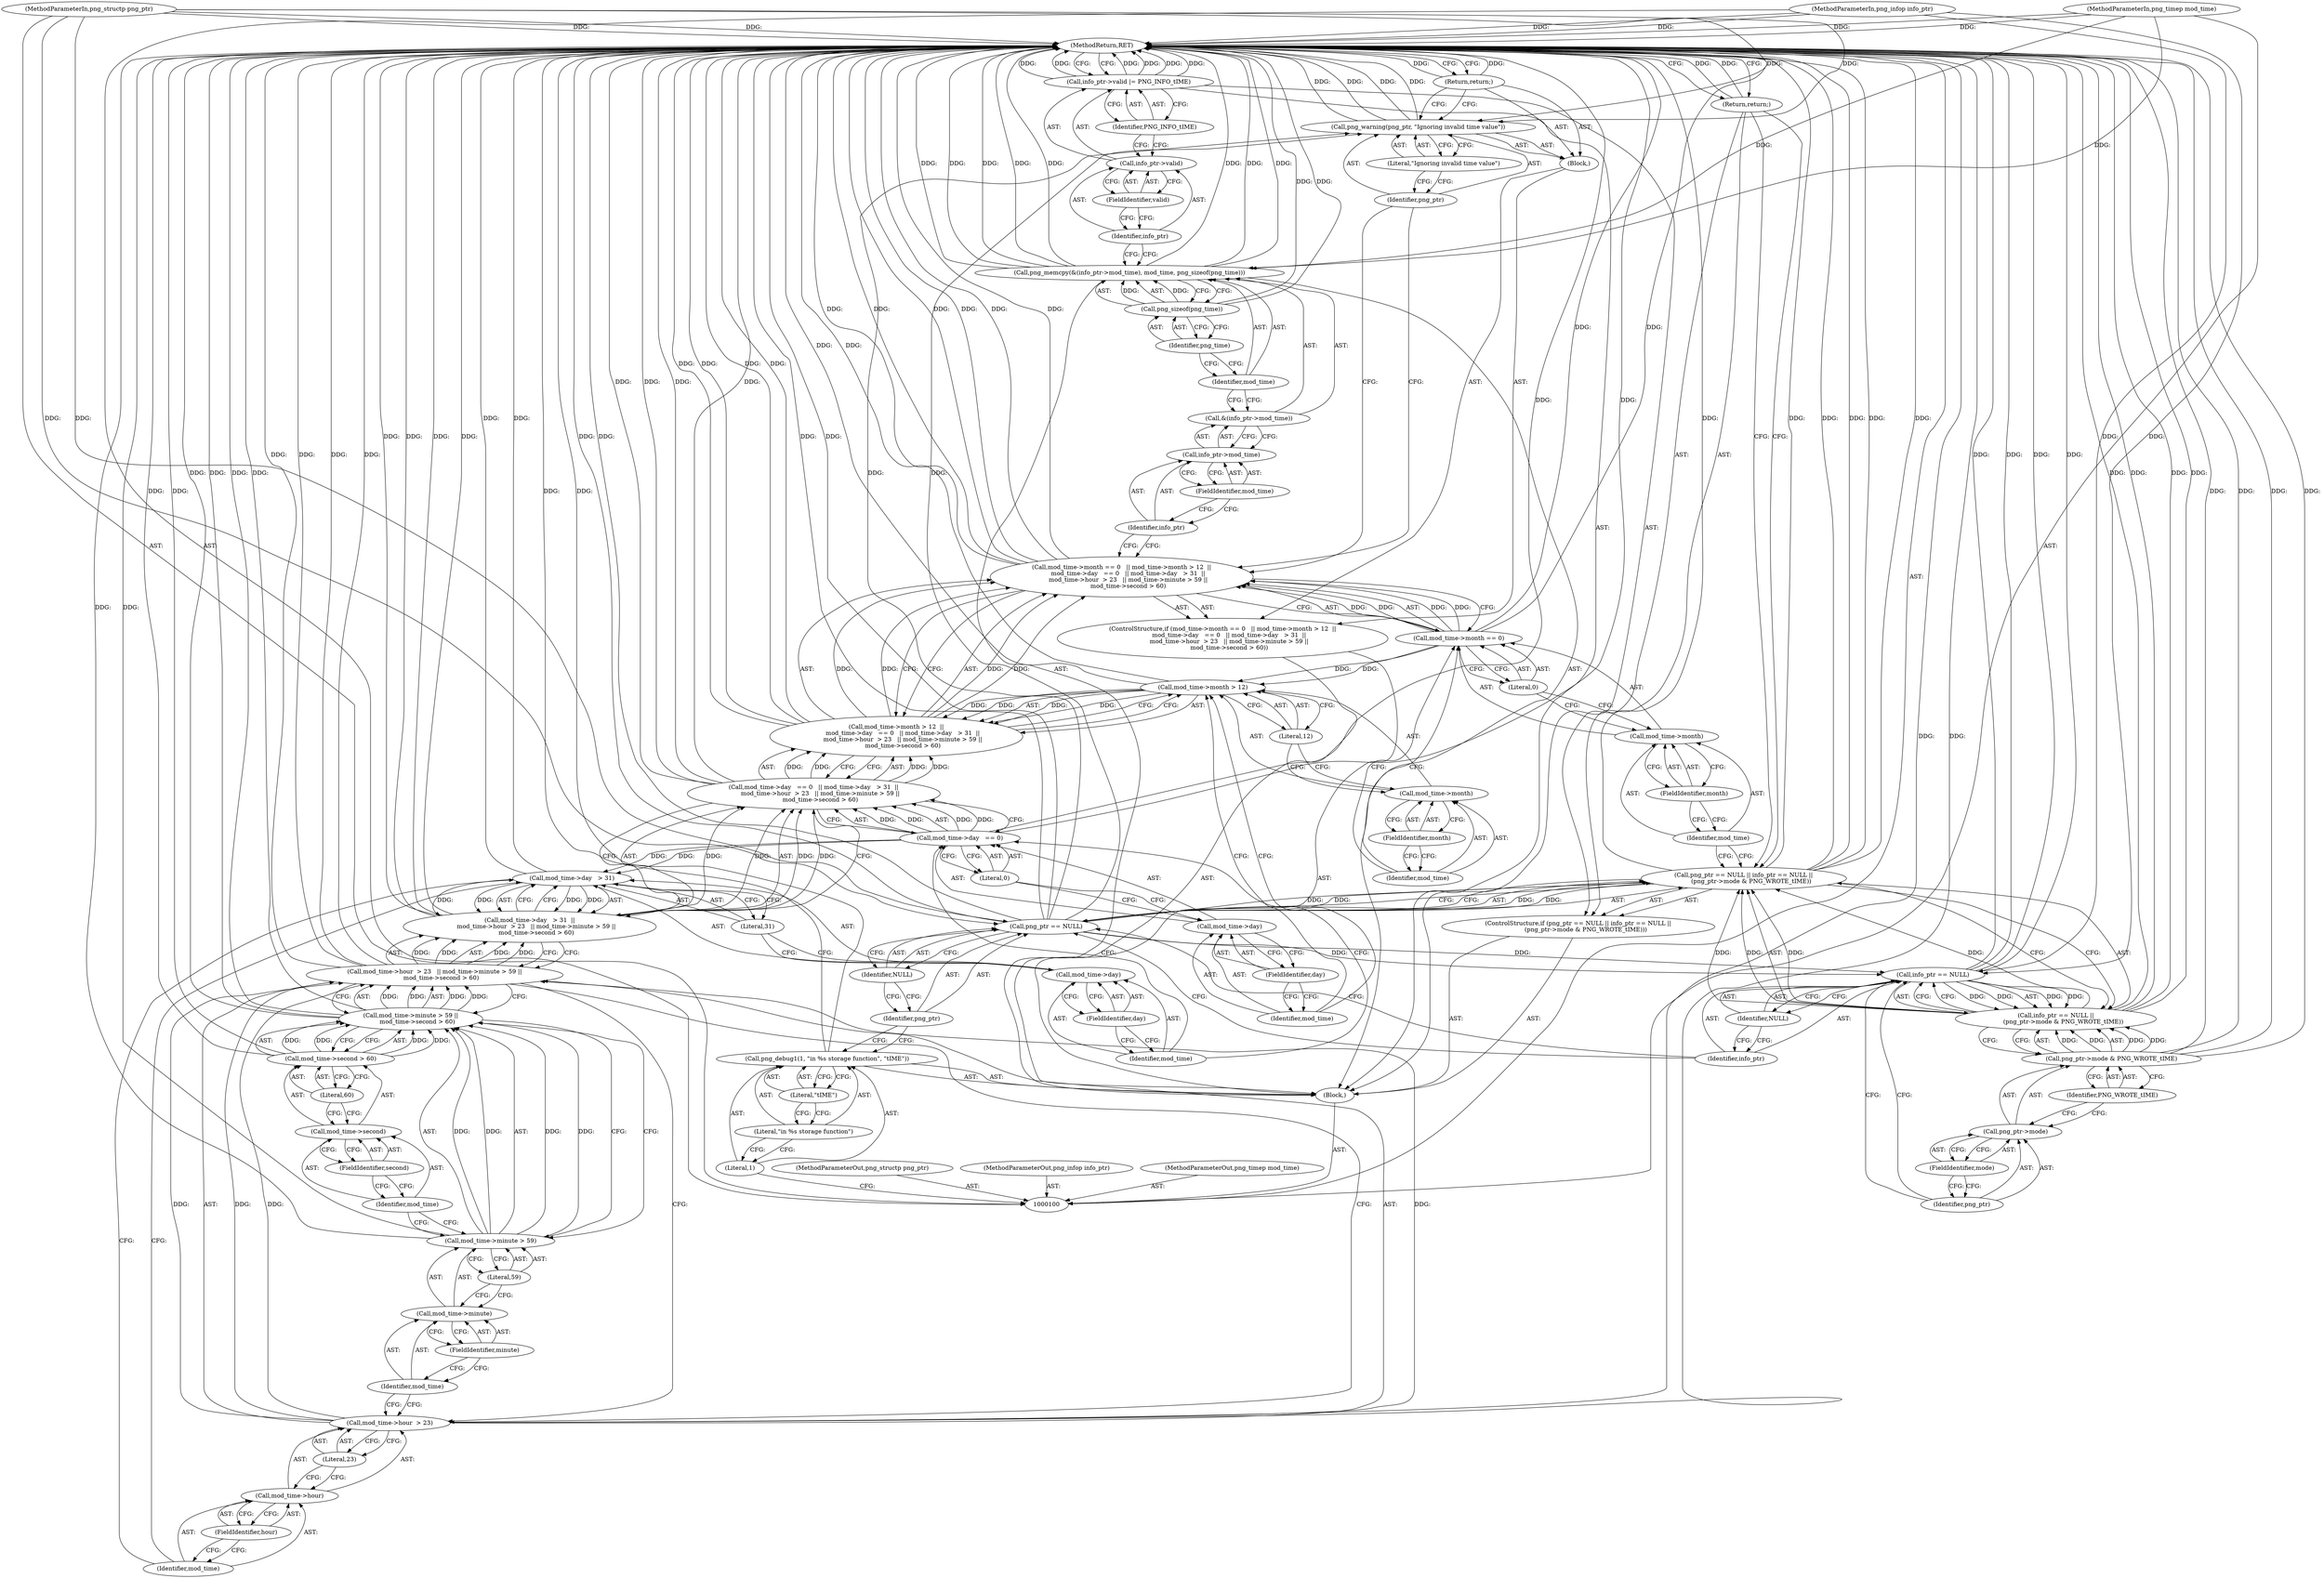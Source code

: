 digraph "0_Chrome_7f3d85b096f66870a15b37c2f40b219b2e292693_22" {
"1000184" [label="(MethodReturn,RET)"];
"1000101" [label="(MethodParameterIn,png_structp png_ptr)"];
"1000248" [label="(MethodParameterOut,png_structp png_ptr)"];
"1000102" [label="(MethodParameterIn,png_infop info_ptr)"];
"1000249" [label="(MethodParameterOut,png_infop info_ptr)"];
"1000103" [label="(MethodParameterIn,png_timep mod_time)"];
"1000250" [label="(MethodParameterOut,png_timep mod_time)"];
"1000141" [label="(FieldIdentifier,day)"];
"1000142" [label="(Literal,0)"];
"1000143" [label="(Call,mod_time->day   > 31  ||\n       mod_time->hour  > 23   || mod_time->minute > 59 ||\n       mod_time->second > 60)"];
"1000144" [label="(Call,mod_time->day   > 31)"];
"1000145" [label="(Call,mod_time->day)"];
"1000146" [label="(Identifier,mod_time)"];
"1000147" [label="(FieldIdentifier,day)"];
"1000148" [label="(Literal,31)"];
"1000137" [label="(Call,mod_time->day   == 0   || mod_time->day   > 31  ||\n       mod_time->hour  > 23   || mod_time->minute > 59 ||\n       mod_time->second > 60)"];
"1000138" [label="(Call,mod_time->day   == 0)"];
"1000139" [label="(Call,mod_time->day)"];
"1000140" [label="(Identifier,mod_time)"];
"1000153" [label="(FieldIdentifier,hour)"];
"1000154" [label="(Literal,23)"];
"1000155" [label="(Call,mod_time->minute > 59 ||\n       mod_time->second > 60)"];
"1000156" [label="(Call,mod_time->minute > 59)"];
"1000157" [label="(Call,mod_time->minute)"];
"1000158" [label="(Identifier,mod_time)"];
"1000159" [label="(FieldIdentifier,minute)"];
"1000160" [label="(Literal,59)"];
"1000149" [label="(Call,mod_time->hour  > 23   || mod_time->minute > 59 ||\n       mod_time->second > 60)"];
"1000150" [label="(Call,mod_time->hour  > 23)"];
"1000151" [label="(Call,mod_time->hour)"];
"1000152" [label="(Identifier,mod_time)"];
"1000164" [label="(FieldIdentifier,second)"];
"1000165" [label="(Literal,60)"];
"1000161" [label="(Call,mod_time->second > 60)"];
"1000162" [label="(Call,mod_time->second)"];
"1000163" [label="(Identifier,mod_time)"];
"1000166" [label="(Block,)"];
"1000168" [label="(Identifier,png_ptr)"];
"1000169" [label="(Literal,\"Ignoring invalid time value\")"];
"1000167" [label="(Call,png_warning(png_ptr, \"Ignoring invalid time value\"))"];
"1000170" [label="(Return,return;)"];
"1000172" [label="(Call,&(info_ptr->mod_time))"];
"1000173" [label="(Call,info_ptr->mod_time)"];
"1000174" [label="(Identifier,info_ptr)"];
"1000175" [label="(FieldIdentifier,mod_time)"];
"1000176" [label="(Identifier,mod_time)"];
"1000171" [label="(Call,png_memcpy(&(info_ptr->mod_time), mod_time, png_sizeof(png_time)))"];
"1000177" [label="(Call,png_sizeof(png_time))"];
"1000178" [label="(Identifier,png_time)"];
"1000182" [label="(FieldIdentifier,valid)"];
"1000183" [label="(Identifier,PNG_INFO_tIME)"];
"1000179" [label="(Call,info_ptr->valid |= PNG_INFO_tIME)"];
"1000180" [label="(Call,info_ptr->valid)"];
"1000181" [label="(Identifier,info_ptr)"];
"1000104" [label="(Block,)"];
"1000106" [label="(Literal,1)"];
"1000107" [label="(Literal,\"in %s storage function\")"];
"1000105" [label="(Call,png_debug1(1, \"in %s storage function\", \"tIME\"))"];
"1000108" [label="(Literal,\"tIME\")"];
"1000113" [label="(Identifier,NULL)"];
"1000114" [label="(Call,info_ptr == NULL ||\n        (png_ptr->mode & PNG_WROTE_tIME))"];
"1000115" [label="(Call,info_ptr == NULL)"];
"1000116" [label="(Identifier,info_ptr)"];
"1000109" [label="(ControlStructure,if (png_ptr == NULL || info_ptr == NULL ||\n        (png_ptr->mode & PNG_WROTE_tIME)))"];
"1000117" [label="(Identifier,NULL)"];
"1000110" [label="(Call,png_ptr == NULL || info_ptr == NULL ||\n        (png_ptr->mode & PNG_WROTE_tIME))"];
"1000111" [label="(Call,png_ptr == NULL)"];
"1000112" [label="(Identifier,png_ptr)"];
"1000121" [label="(FieldIdentifier,mode)"];
"1000122" [label="(Identifier,PNG_WROTE_tIME)"];
"1000118" [label="(Call,png_ptr->mode & PNG_WROTE_tIME)"];
"1000119" [label="(Call,png_ptr->mode)"];
"1000120" [label="(Identifier,png_ptr)"];
"1000123" [label="(Return,return;)"];
"1000129" [label="(FieldIdentifier,month)"];
"1000130" [label="(Literal,0)"];
"1000124" [label="(ControlStructure,if (mod_time->month == 0   || mod_time->month > 12  ||\n       mod_time->day   == 0   || mod_time->day   > 31  ||\n       mod_time->hour  > 23   || mod_time->minute > 59 ||\n       mod_time->second > 60))"];
"1000131" [label="(Call,mod_time->month > 12  ||\n       mod_time->day   == 0   || mod_time->day   > 31  ||\n       mod_time->hour  > 23   || mod_time->minute > 59 ||\n       mod_time->second > 60)"];
"1000132" [label="(Call,mod_time->month > 12)"];
"1000133" [label="(Call,mod_time->month)"];
"1000134" [label="(Identifier,mod_time)"];
"1000135" [label="(FieldIdentifier,month)"];
"1000136" [label="(Literal,12)"];
"1000125" [label="(Call,mod_time->month == 0   || mod_time->month > 12  ||\n       mod_time->day   == 0   || mod_time->day   > 31  ||\n       mod_time->hour  > 23   || mod_time->minute > 59 ||\n       mod_time->second > 60)"];
"1000126" [label="(Call,mod_time->month == 0)"];
"1000127" [label="(Call,mod_time->month)"];
"1000128" [label="(Identifier,mod_time)"];
"1000184" -> "1000100"  [label="AST: "];
"1000184" -> "1000123"  [label="CFG: "];
"1000184" -> "1000170"  [label="CFG: "];
"1000184" -> "1000179"  [label="CFG: "];
"1000171" -> "1000184"  [label="DDG: "];
"1000171" -> "1000184"  [label="DDG: "];
"1000171" -> "1000184"  [label="DDG: "];
"1000171" -> "1000184"  [label="DDG: "];
"1000125" -> "1000184"  [label="DDG: "];
"1000125" -> "1000184"  [label="DDG: "];
"1000125" -> "1000184"  [label="DDG: "];
"1000150" -> "1000184"  [label="DDG: "];
"1000156" -> "1000184"  [label="DDG: "];
"1000179" -> "1000184"  [label="DDG: "];
"1000179" -> "1000184"  [label="DDG: "];
"1000179" -> "1000184"  [label="DDG: "];
"1000105" -> "1000184"  [label="DDG: "];
"1000110" -> "1000184"  [label="DDG: "];
"1000110" -> "1000184"  [label="DDG: "];
"1000110" -> "1000184"  [label="DDG: "];
"1000126" -> "1000184"  [label="DDG: "];
"1000114" -> "1000184"  [label="DDG: "];
"1000114" -> "1000184"  [label="DDG: "];
"1000118" -> "1000184"  [label="DDG: "];
"1000118" -> "1000184"  [label="DDG: "];
"1000161" -> "1000184"  [label="DDG: "];
"1000131" -> "1000184"  [label="DDG: "];
"1000131" -> "1000184"  [label="DDG: "];
"1000177" -> "1000184"  [label="DDG: "];
"1000115" -> "1000184"  [label="DDG: "];
"1000115" -> "1000184"  [label="DDG: "];
"1000167" -> "1000184"  [label="DDG: "];
"1000167" -> "1000184"  [label="DDG: "];
"1000138" -> "1000184"  [label="DDG: "];
"1000149" -> "1000184"  [label="DDG: "];
"1000149" -> "1000184"  [label="DDG: "];
"1000103" -> "1000184"  [label="DDG: "];
"1000143" -> "1000184"  [label="DDG: "];
"1000143" -> "1000184"  [label="DDG: "];
"1000132" -> "1000184"  [label="DDG: "];
"1000102" -> "1000184"  [label="DDG: "];
"1000111" -> "1000184"  [label="DDG: "];
"1000111" -> "1000184"  [label="DDG: "];
"1000101" -> "1000184"  [label="DDG: "];
"1000137" -> "1000184"  [label="DDG: "];
"1000137" -> "1000184"  [label="DDG: "];
"1000144" -> "1000184"  [label="DDG: "];
"1000155" -> "1000184"  [label="DDG: "];
"1000155" -> "1000184"  [label="DDG: "];
"1000170" -> "1000184"  [label="DDG: "];
"1000123" -> "1000184"  [label="DDG: "];
"1000101" -> "1000100"  [label="AST: "];
"1000101" -> "1000184"  [label="DDG: "];
"1000101" -> "1000111"  [label="DDG: "];
"1000101" -> "1000167"  [label="DDG: "];
"1000248" -> "1000100"  [label="AST: "];
"1000102" -> "1000100"  [label="AST: "];
"1000102" -> "1000184"  [label="DDG: "];
"1000102" -> "1000115"  [label="DDG: "];
"1000249" -> "1000100"  [label="AST: "];
"1000103" -> "1000100"  [label="AST: "];
"1000103" -> "1000184"  [label="DDG: "];
"1000103" -> "1000171"  [label="DDG: "];
"1000250" -> "1000100"  [label="AST: "];
"1000141" -> "1000139"  [label="AST: "];
"1000141" -> "1000140"  [label="CFG: "];
"1000139" -> "1000141"  [label="CFG: "];
"1000142" -> "1000138"  [label="AST: "];
"1000142" -> "1000139"  [label="CFG: "];
"1000138" -> "1000142"  [label="CFG: "];
"1000143" -> "1000137"  [label="AST: "];
"1000143" -> "1000144"  [label="CFG: "];
"1000143" -> "1000149"  [label="CFG: "];
"1000144" -> "1000143"  [label="AST: "];
"1000149" -> "1000143"  [label="AST: "];
"1000137" -> "1000143"  [label="CFG: "];
"1000143" -> "1000184"  [label="DDG: "];
"1000143" -> "1000184"  [label="DDG: "];
"1000143" -> "1000137"  [label="DDG: "];
"1000143" -> "1000137"  [label="DDG: "];
"1000144" -> "1000143"  [label="DDG: "];
"1000144" -> "1000143"  [label="DDG: "];
"1000149" -> "1000143"  [label="DDG: "];
"1000149" -> "1000143"  [label="DDG: "];
"1000144" -> "1000143"  [label="AST: "];
"1000144" -> "1000148"  [label="CFG: "];
"1000145" -> "1000144"  [label="AST: "];
"1000148" -> "1000144"  [label="AST: "];
"1000152" -> "1000144"  [label="CFG: "];
"1000143" -> "1000144"  [label="CFG: "];
"1000144" -> "1000184"  [label="DDG: "];
"1000144" -> "1000143"  [label="DDG: "];
"1000144" -> "1000143"  [label="DDG: "];
"1000138" -> "1000144"  [label="DDG: "];
"1000145" -> "1000144"  [label="AST: "];
"1000145" -> "1000147"  [label="CFG: "];
"1000146" -> "1000145"  [label="AST: "];
"1000147" -> "1000145"  [label="AST: "];
"1000148" -> "1000145"  [label="CFG: "];
"1000146" -> "1000145"  [label="AST: "];
"1000146" -> "1000138"  [label="CFG: "];
"1000147" -> "1000146"  [label="CFG: "];
"1000147" -> "1000145"  [label="AST: "];
"1000147" -> "1000146"  [label="CFG: "];
"1000145" -> "1000147"  [label="CFG: "];
"1000148" -> "1000144"  [label="AST: "];
"1000148" -> "1000145"  [label="CFG: "];
"1000144" -> "1000148"  [label="CFG: "];
"1000137" -> "1000131"  [label="AST: "];
"1000137" -> "1000138"  [label="CFG: "];
"1000137" -> "1000143"  [label="CFG: "];
"1000138" -> "1000137"  [label="AST: "];
"1000143" -> "1000137"  [label="AST: "];
"1000131" -> "1000137"  [label="CFG: "];
"1000137" -> "1000184"  [label="DDG: "];
"1000137" -> "1000184"  [label="DDG: "];
"1000137" -> "1000131"  [label="DDG: "];
"1000137" -> "1000131"  [label="DDG: "];
"1000138" -> "1000137"  [label="DDG: "];
"1000138" -> "1000137"  [label="DDG: "];
"1000143" -> "1000137"  [label="DDG: "];
"1000143" -> "1000137"  [label="DDG: "];
"1000138" -> "1000137"  [label="AST: "];
"1000138" -> "1000142"  [label="CFG: "];
"1000139" -> "1000138"  [label="AST: "];
"1000142" -> "1000138"  [label="AST: "];
"1000146" -> "1000138"  [label="CFG: "];
"1000137" -> "1000138"  [label="CFG: "];
"1000138" -> "1000184"  [label="DDG: "];
"1000138" -> "1000137"  [label="DDG: "];
"1000138" -> "1000137"  [label="DDG: "];
"1000138" -> "1000144"  [label="DDG: "];
"1000139" -> "1000138"  [label="AST: "];
"1000139" -> "1000141"  [label="CFG: "];
"1000140" -> "1000139"  [label="AST: "];
"1000141" -> "1000139"  [label="AST: "];
"1000142" -> "1000139"  [label="CFG: "];
"1000140" -> "1000139"  [label="AST: "];
"1000140" -> "1000132"  [label="CFG: "];
"1000141" -> "1000140"  [label="CFG: "];
"1000153" -> "1000151"  [label="AST: "];
"1000153" -> "1000152"  [label="CFG: "];
"1000151" -> "1000153"  [label="CFG: "];
"1000154" -> "1000150"  [label="AST: "];
"1000154" -> "1000151"  [label="CFG: "];
"1000150" -> "1000154"  [label="CFG: "];
"1000155" -> "1000149"  [label="AST: "];
"1000155" -> "1000156"  [label="CFG: "];
"1000155" -> "1000161"  [label="CFG: "];
"1000156" -> "1000155"  [label="AST: "];
"1000161" -> "1000155"  [label="AST: "];
"1000149" -> "1000155"  [label="CFG: "];
"1000155" -> "1000184"  [label="DDG: "];
"1000155" -> "1000184"  [label="DDG: "];
"1000155" -> "1000149"  [label="DDG: "];
"1000155" -> "1000149"  [label="DDG: "];
"1000156" -> "1000155"  [label="DDG: "];
"1000156" -> "1000155"  [label="DDG: "];
"1000161" -> "1000155"  [label="DDG: "];
"1000161" -> "1000155"  [label="DDG: "];
"1000156" -> "1000155"  [label="AST: "];
"1000156" -> "1000160"  [label="CFG: "];
"1000157" -> "1000156"  [label="AST: "];
"1000160" -> "1000156"  [label="AST: "];
"1000163" -> "1000156"  [label="CFG: "];
"1000155" -> "1000156"  [label="CFG: "];
"1000156" -> "1000184"  [label="DDG: "];
"1000156" -> "1000155"  [label="DDG: "];
"1000156" -> "1000155"  [label="DDG: "];
"1000157" -> "1000156"  [label="AST: "];
"1000157" -> "1000159"  [label="CFG: "];
"1000158" -> "1000157"  [label="AST: "];
"1000159" -> "1000157"  [label="AST: "];
"1000160" -> "1000157"  [label="CFG: "];
"1000158" -> "1000157"  [label="AST: "];
"1000158" -> "1000150"  [label="CFG: "];
"1000159" -> "1000158"  [label="CFG: "];
"1000159" -> "1000157"  [label="AST: "];
"1000159" -> "1000158"  [label="CFG: "];
"1000157" -> "1000159"  [label="CFG: "];
"1000160" -> "1000156"  [label="AST: "];
"1000160" -> "1000157"  [label="CFG: "];
"1000156" -> "1000160"  [label="CFG: "];
"1000149" -> "1000143"  [label="AST: "];
"1000149" -> "1000150"  [label="CFG: "];
"1000149" -> "1000155"  [label="CFG: "];
"1000150" -> "1000149"  [label="AST: "];
"1000155" -> "1000149"  [label="AST: "];
"1000143" -> "1000149"  [label="CFG: "];
"1000149" -> "1000184"  [label="DDG: "];
"1000149" -> "1000184"  [label="DDG: "];
"1000149" -> "1000143"  [label="DDG: "];
"1000149" -> "1000143"  [label="DDG: "];
"1000150" -> "1000149"  [label="DDG: "];
"1000150" -> "1000149"  [label="DDG: "];
"1000155" -> "1000149"  [label="DDG: "];
"1000155" -> "1000149"  [label="DDG: "];
"1000150" -> "1000149"  [label="AST: "];
"1000150" -> "1000154"  [label="CFG: "];
"1000151" -> "1000150"  [label="AST: "];
"1000154" -> "1000150"  [label="AST: "];
"1000158" -> "1000150"  [label="CFG: "];
"1000149" -> "1000150"  [label="CFG: "];
"1000150" -> "1000184"  [label="DDG: "];
"1000150" -> "1000149"  [label="DDG: "];
"1000150" -> "1000149"  [label="DDG: "];
"1000151" -> "1000150"  [label="AST: "];
"1000151" -> "1000153"  [label="CFG: "];
"1000152" -> "1000151"  [label="AST: "];
"1000153" -> "1000151"  [label="AST: "];
"1000154" -> "1000151"  [label="CFG: "];
"1000152" -> "1000151"  [label="AST: "];
"1000152" -> "1000144"  [label="CFG: "];
"1000153" -> "1000152"  [label="CFG: "];
"1000164" -> "1000162"  [label="AST: "];
"1000164" -> "1000163"  [label="CFG: "];
"1000162" -> "1000164"  [label="CFG: "];
"1000165" -> "1000161"  [label="AST: "];
"1000165" -> "1000162"  [label="CFG: "];
"1000161" -> "1000165"  [label="CFG: "];
"1000161" -> "1000155"  [label="AST: "];
"1000161" -> "1000165"  [label="CFG: "];
"1000162" -> "1000161"  [label="AST: "];
"1000165" -> "1000161"  [label="AST: "];
"1000155" -> "1000161"  [label="CFG: "];
"1000161" -> "1000184"  [label="DDG: "];
"1000161" -> "1000155"  [label="DDG: "];
"1000161" -> "1000155"  [label="DDG: "];
"1000162" -> "1000161"  [label="AST: "];
"1000162" -> "1000164"  [label="CFG: "];
"1000163" -> "1000162"  [label="AST: "];
"1000164" -> "1000162"  [label="AST: "];
"1000165" -> "1000162"  [label="CFG: "];
"1000163" -> "1000162"  [label="AST: "];
"1000163" -> "1000156"  [label="CFG: "];
"1000164" -> "1000163"  [label="CFG: "];
"1000166" -> "1000124"  [label="AST: "];
"1000167" -> "1000166"  [label="AST: "];
"1000170" -> "1000166"  [label="AST: "];
"1000168" -> "1000167"  [label="AST: "];
"1000168" -> "1000125"  [label="CFG: "];
"1000169" -> "1000168"  [label="CFG: "];
"1000169" -> "1000167"  [label="AST: "];
"1000169" -> "1000168"  [label="CFG: "];
"1000167" -> "1000169"  [label="CFG: "];
"1000167" -> "1000166"  [label="AST: "];
"1000167" -> "1000169"  [label="CFG: "];
"1000168" -> "1000167"  [label="AST: "];
"1000169" -> "1000167"  [label="AST: "];
"1000170" -> "1000167"  [label="CFG: "];
"1000167" -> "1000184"  [label="DDG: "];
"1000167" -> "1000184"  [label="DDG: "];
"1000111" -> "1000167"  [label="DDG: "];
"1000101" -> "1000167"  [label="DDG: "];
"1000170" -> "1000166"  [label="AST: "];
"1000170" -> "1000167"  [label="CFG: "];
"1000184" -> "1000170"  [label="CFG: "];
"1000170" -> "1000184"  [label="DDG: "];
"1000172" -> "1000171"  [label="AST: "];
"1000172" -> "1000173"  [label="CFG: "];
"1000173" -> "1000172"  [label="AST: "];
"1000176" -> "1000172"  [label="CFG: "];
"1000173" -> "1000172"  [label="AST: "];
"1000173" -> "1000175"  [label="CFG: "];
"1000174" -> "1000173"  [label="AST: "];
"1000175" -> "1000173"  [label="AST: "];
"1000172" -> "1000173"  [label="CFG: "];
"1000174" -> "1000173"  [label="AST: "];
"1000174" -> "1000125"  [label="CFG: "];
"1000175" -> "1000174"  [label="CFG: "];
"1000175" -> "1000173"  [label="AST: "];
"1000175" -> "1000174"  [label="CFG: "];
"1000173" -> "1000175"  [label="CFG: "];
"1000176" -> "1000171"  [label="AST: "];
"1000176" -> "1000172"  [label="CFG: "];
"1000178" -> "1000176"  [label="CFG: "];
"1000171" -> "1000104"  [label="AST: "];
"1000171" -> "1000177"  [label="CFG: "];
"1000172" -> "1000171"  [label="AST: "];
"1000176" -> "1000171"  [label="AST: "];
"1000177" -> "1000171"  [label="AST: "];
"1000181" -> "1000171"  [label="CFG: "];
"1000171" -> "1000184"  [label="DDG: "];
"1000171" -> "1000184"  [label="DDG: "];
"1000171" -> "1000184"  [label="DDG: "];
"1000171" -> "1000184"  [label="DDG: "];
"1000103" -> "1000171"  [label="DDG: "];
"1000177" -> "1000171"  [label="DDG: "];
"1000177" -> "1000171"  [label="AST: "];
"1000177" -> "1000178"  [label="CFG: "];
"1000178" -> "1000177"  [label="AST: "];
"1000171" -> "1000177"  [label="CFG: "];
"1000177" -> "1000184"  [label="DDG: "];
"1000177" -> "1000171"  [label="DDG: "];
"1000178" -> "1000177"  [label="AST: "];
"1000178" -> "1000176"  [label="CFG: "];
"1000177" -> "1000178"  [label="CFG: "];
"1000182" -> "1000180"  [label="AST: "];
"1000182" -> "1000181"  [label="CFG: "];
"1000180" -> "1000182"  [label="CFG: "];
"1000183" -> "1000179"  [label="AST: "];
"1000183" -> "1000180"  [label="CFG: "];
"1000179" -> "1000183"  [label="CFG: "];
"1000179" -> "1000104"  [label="AST: "];
"1000179" -> "1000183"  [label="CFG: "];
"1000180" -> "1000179"  [label="AST: "];
"1000183" -> "1000179"  [label="AST: "];
"1000184" -> "1000179"  [label="CFG: "];
"1000179" -> "1000184"  [label="DDG: "];
"1000179" -> "1000184"  [label="DDG: "];
"1000179" -> "1000184"  [label="DDG: "];
"1000180" -> "1000179"  [label="AST: "];
"1000180" -> "1000182"  [label="CFG: "];
"1000181" -> "1000180"  [label="AST: "];
"1000182" -> "1000180"  [label="AST: "];
"1000183" -> "1000180"  [label="CFG: "];
"1000181" -> "1000180"  [label="AST: "];
"1000181" -> "1000171"  [label="CFG: "];
"1000182" -> "1000181"  [label="CFG: "];
"1000104" -> "1000100"  [label="AST: "];
"1000105" -> "1000104"  [label="AST: "];
"1000109" -> "1000104"  [label="AST: "];
"1000124" -> "1000104"  [label="AST: "];
"1000171" -> "1000104"  [label="AST: "];
"1000179" -> "1000104"  [label="AST: "];
"1000106" -> "1000105"  [label="AST: "];
"1000106" -> "1000100"  [label="CFG: "];
"1000107" -> "1000106"  [label="CFG: "];
"1000107" -> "1000105"  [label="AST: "];
"1000107" -> "1000106"  [label="CFG: "];
"1000108" -> "1000107"  [label="CFG: "];
"1000105" -> "1000104"  [label="AST: "];
"1000105" -> "1000108"  [label="CFG: "];
"1000106" -> "1000105"  [label="AST: "];
"1000107" -> "1000105"  [label="AST: "];
"1000108" -> "1000105"  [label="AST: "];
"1000112" -> "1000105"  [label="CFG: "];
"1000105" -> "1000184"  [label="DDG: "];
"1000108" -> "1000105"  [label="AST: "];
"1000108" -> "1000107"  [label="CFG: "];
"1000105" -> "1000108"  [label="CFG: "];
"1000113" -> "1000111"  [label="AST: "];
"1000113" -> "1000112"  [label="CFG: "];
"1000111" -> "1000113"  [label="CFG: "];
"1000114" -> "1000110"  [label="AST: "];
"1000114" -> "1000115"  [label="CFG: "];
"1000114" -> "1000118"  [label="CFG: "];
"1000115" -> "1000114"  [label="AST: "];
"1000118" -> "1000114"  [label="AST: "];
"1000110" -> "1000114"  [label="CFG: "];
"1000114" -> "1000184"  [label="DDG: "];
"1000114" -> "1000184"  [label="DDG: "];
"1000114" -> "1000110"  [label="DDG: "];
"1000114" -> "1000110"  [label="DDG: "];
"1000115" -> "1000114"  [label="DDG: "];
"1000115" -> "1000114"  [label="DDG: "];
"1000118" -> "1000114"  [label="DDG: "];
"1000118" -> "1000114"  [label="DDG: "];
"1000115" -> "1000114"  [label="AST: "];
"1000115" -> "1000117"  [label="CFG: "];
"1000116" -> "1000115"  [label="AST: "];
"1000117" -> "1000115"  [label="AST: "];
"1000120" -> "1000115"  [label="CFG: "];
"1000114" -> "1000115"  [label="CFG: "];
"1000115" -> "1000184"  [label="DDG: "];
"1000115" -> "1000184"  [label="DDG: "];
"1000115" -> "1000114"  [label="DDG: "];
"1000115" -> "1000114"  [label="DDG: "];
"1000102" -> "1000115"  [label="DDG: "];
"1000111" -> "1000115"  [label="DDG: "];
"1000116" -> "1000115"  [label="AST: "];
"1000116" -> "1000111"  [label="CFG: "];
"1000117" -> "1000116"  [label="CFG: "];
"1000109" -> "1000104"  [label="AST: "];
"1000110" -> "1000109"  [label="AST: "];
"1000123" -> "1000109"  [label="AST: "];
"1000117" -> "1000115"  [label="AST: "];
"1000117" -> "1000116"  [label="CFG: "];
"1000115" -> "1000117"  [label="CFG: "];
"1000110" -> "1000109"  [label="AST: "];
"1000110" -> "1000111"  [label="CFG: "];
"1000110" -> "1000114"  [label="CFG: "];
"1000111" -> "1000110"  [label="AST: "];
"1000114" -> "1000110"  [label="AST: "];
"1000123" -> "1000110"  [label="CFG: "];
"1000128" -> "1000110"  [label="CFG: "];
"1000110" -> "1000184"  [label="DDG: "];
"1000110" -> "1000184"  [label="DDG: "];
"1000110" -> "1000184"  [label="DDG: "];
"1000111" -> "1000110"  [label="DDG: "];
"1000111" -> "1000110"  [label="DDG: "];
"1000114" -> "1000110"  [label="DDG: "];
"1000114" -> "1000110"  [label="DDG: "];
"1000111" -> "1000110"  [label="AST: "];
"1000111" -> "1000113"  [label="CFG: "];
"1000112" -> "1000111"  [label="AST: "];
"1000113" -> "1000111"  [label="AST: "];
"1000116" -> "1000111"  [label="CFG: "];
"1000110" -> "1000111"  [label="CFG: "];
"1000111" -> "1000184"  [label="DDG: "];
"1000111" -> "1000184"  [label="DDG: "];
"1000111" -> "1000110"  [label="DDG: "];
"1000111" -> "1000110"  [label="DDG: "];
"1000101" -> "1000111"  [label="DDG: "];
"1000111" -> "1000115"  [label="DDG: "];
"1000111" -> "1000167"  [label="DDG: "];
"1000112" -> "1000111"  [label="AST: "];
"1000112" -> "1000105"  [label="CFG: "];
"1000113" -> "1000112"  [label="CFG: "];
"1000121" -> "1000119"  [label="AST: "];
"1000121" -> "1000120"  [label="CFG: "];
"1000119" -> "1000121"  [label="CFG: "];
"1000122" -> "1000118"  [label="AST: "];
"1000122" -> "1000119"  [label="CFG: "];
"1000118" -> "1000122"  [label="CFG: "];
"1000118" -> "1000114"  [label="AST: "];
"1000118" -> "1000122"  [label="CFG: "];
"1000119" -> "1000118"  [label="AST: "];
"1000122" -> "1000118"  [label="AST: "];
"1000114" -> "1000118"  [label="CFG: "];
"1000118" -> "1000184"  [label="DDG: "];
"1000118" -> "1000184"  [label="DDG: "];
"1000118" -> "1000114"  [label="DDG: "];
"1000118" -> "1000114"  [label="DDG: "];
"1000119" -> "1000118"  [label="AST: "];
"1000119" -> "1000121"  [label="CFG: "];
"1000120" -> "1000119"  [label="AST: "];
"1000121" -> "1000119"  [label="AST: "];
"1000122" -> "1000119"  [label="CFG: "];
"1000120" -> "1000119"  [label="AST: "];
"1000120" -> "1000115"  [label="CFG: "];
"1000121" -> "1000120"  [label="CFG: "];
"1000123" -> "1000109"  [label="AST: "];
"1000123" -> "1000110"  [label="CFG: "];
"1000184" -> "1000123"  [label="CFG: "];
"1000123" -> "1000184"  [label="DDG: "];
"1000129" -> "1000127"  [label="AST: "];
"1000129" -> "1000128"  [label="CFG: "];
"1000127" -> "1000129"  [label="CFG: "];
"1000130" -> "1000126"  [label="AST: "];
"1000130" -> "1000127"  [label="CFG: "];
"1000126" -> "1000130"  [label="CFG: "];
"1000124" -> "1000104"  [label="AST: "];
"1000125" -> "1000124"  [label="AST: "];
"1000166" -> "1000124"  [label="AST: "];
"1000131" -> "1000125"  [label="AST: "];
"1000131" -> "1000132"  [label="CFG: "];
"1000131" -> "1000137"  [label="CFG: "];
"1000132" -> "1000131"  [label="AST: "];
"1000137" -> "1000131"  [label="AST: "];
"1000125" -> "1000131"  [label="CFG: "];
"1000131" -> "1000184"  [label="DDG: "];
"1000131" -> "1000184"  [label="DDG: "];
"1000131" -> "1000125"  [label="DDG: "];
"1000131" -> "1000125"  [label="DDG: "];
"1000132" -> "1000131"  [label="DDG: "];
"1000132" -> "1000131"  [label="DDG: "];
"1000137" -> "1000131"  [label="DDG: "];
"1000137" -> "1000131"  [label="DDG: "];
"1000132" -> "1000131"  [label="AST: "];
"1000132" -> "1000136"  [label="CFG: "];
"1000133" -> "1000132"  [label="AST: "];
"1000136" -> "1000132"  [label="AST: "];
"1000140" -> "1000132"  [label="CFG: "];
"1000131" -> "1000132"  [label="CFG: "];
"1000132" -> "1000184"  [label="DDG: "];
"1000132" -> "1000131"  [label="DDG: "];
"1000132" -> "1000131"  [label="DDG: "];
"1000126" -> "1000132"  [label="DDG: "];
"1000133" -> "1000132"  [label="AST: "];
"1000133" -> "1000135"  [label="CFG: "];
"1000134" -> "1000133"  [label="AST: "];
"1000135" -> "1000133"  [label="AST: "];
"1000136" -> "1000133"  [label="CFG: "];
"1000134" -> "1000133"  [label="AST: "];
"1000134" -> "1000126"  [label="CFG: "];
"1000135" -> "1000134"  [label="CFG: "];
"1000135" -> "1000133"  [label="AST: "];
"1000135" -> "1000134"  [label="CFG: "];
"1000133" -> "1000135"  [label="CFG: "];
"1000136" -> "1000132"  [label="AST: "];
"1000136" -> "1000133"  [label="CFG: "];
"1000132" -> "1000136"  [label="CFG: "];
"1000125" -> "1000124"  [label="AST: "];
"1000125" -> "1000126"  [label="CFG: "];
"1000125" -> "1000131"  [label="CFG: "];
"1000126" -> "1000125"  [label="AST: "];
"1000131" -> "1000125"  [label="AST: "];
"1000168" -> "1000125"  [label="CFG: "];
"1000174" -> "1000125"  [label="CFG: "];
"1000125" -> "1000184"  [label="DDG: "];
"1000125" -> "1000184"  [label="DDG: "];
"1000125" -> "1000184"  [label="DDG: "];
"1000126" -> "1000125"  [label="DDG: "];
"1000126" -> "1000125"  [label="DDG: "];
"1000131" -> "1000125"  [label="DDG: "];
"1000131" -> "1000125"  [label="DDG: "];
"1000126" -> "1000125"  [label="AST: "];
"1000126" -> "1000130"  [label="CFG: "];
"1000127" -> "1000126"  [label="AST: "];
"1000130" -> "1000126"  [label="AST: "];
"1000134" -> "1000126"  [label="CFG: "];
"1000125" -> "1000126"  [label="CFG: "];
"1000126" -> "1000184"  [label="DDG: "];
"1000126" -> "1000125"  [label="DDG: "];
"1000126" -> "1000125"  [label="DDG: "];
"1000126" -> "1000132"  [label="DDG: "];
"1000127" -> "1000126"  [label="AST: "];
"1000127" -> "1000129"  [label="CFG: "];
"1000128" -> "1000127"  [label="AST: "];
"1000129" -> "1000127"  [label="AST: "];
"1000130" -> "1000127"  [label="CFG: "];
"1000128" -> "1000127"  [label="AST: "];
"1000128" -> "1000110"  [label="CFG: "];
"1000129" -> "1000128"  [label="CFG: "];
}
